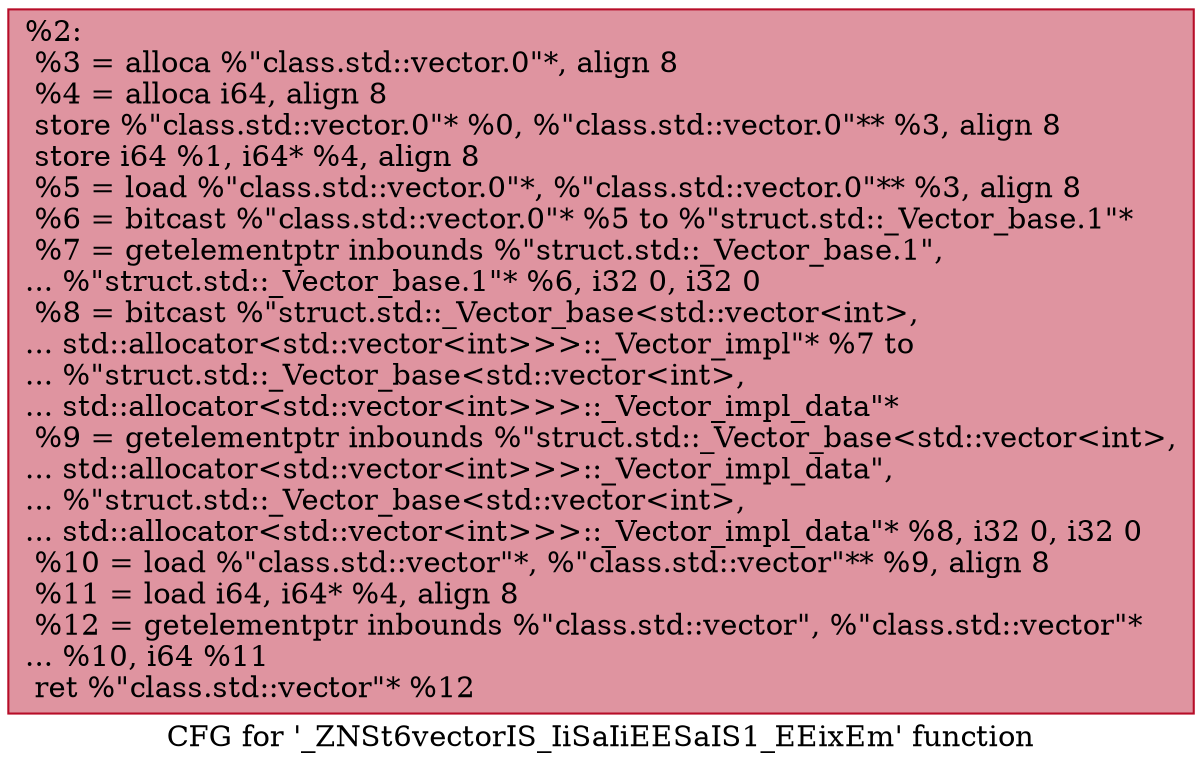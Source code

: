 digraph "CFG for '_ZNSt6vectorIS_IiSaIiEESaIS1_EEixEm' function" {
	label="CFG for '_ZNSt6vectorIS_IiSaIiEESaIS1_EEixEm' function";

	Node0x563b4a9fdef0 [shape=record,color="#b70d28ff", style=filled, fillcolor="#b70d2870",label="{%2:\l  %3 = alloca %\"class.std::vector.0\"*, align 8\l  %4 = alloca i64, align 8\l  store %\"class.std::vector.0\"* %0, %\"class.std::vector.0\"** %3, align 8\l  store i64 %1, i64* %4, align 8\l  %5 = load %\"class.std::vector.0\"*, %\"class.std::vector.0\"** %3, align 8\l  %6 = bitcast %\"class.std::vector.0\"* %5 to %\"struct.std::_Vector_base.1\"*\l  %7 = getelementptr inbounds %\"struct.std::_Vector_base.1\",\l... %\"struct.std::_Vector_base.1\"* %6, i32 0, i32 0\l  %8 = bitcast %\"struct.std::_Vector_base\<std::vector\<int\>,\l... std::allocator\<std::vector\<int\>\>\>::_Vector_impl\"* %7 to\l... %\"struct.std::_Vector_base\<std::vector\<int\>,\l... std::allocator\<std::vector\<int\>\>\>::_Vector_impl_data\"*\l  %9 = getelementptr inbounds %\"struct.std::_Vector_base\<std::vector\<int\>,\l... std::allocator\<std::vector\<int\>\>\>::_Vector_impl_data\",\l... %\"struct.std::_Vector_base\<std::vector\<int\>,\l... std::allocator\<std::vector\<int\>\>\>::_Vector_impl_data\"* %8, i32 0, i32 0\l  %10 = load %\"class.std::vector\"*, %\"class.std::vector\"** %9, align 8\l  %11 = load i64, i64* %4, align 8\l  %12 = getelementptr inbounds %\"class.std::vector\", %\"class.std::vector\"*\l... %10, i64 %11\l  ret %\"class.std::vector\"* %12\l}"];
}
